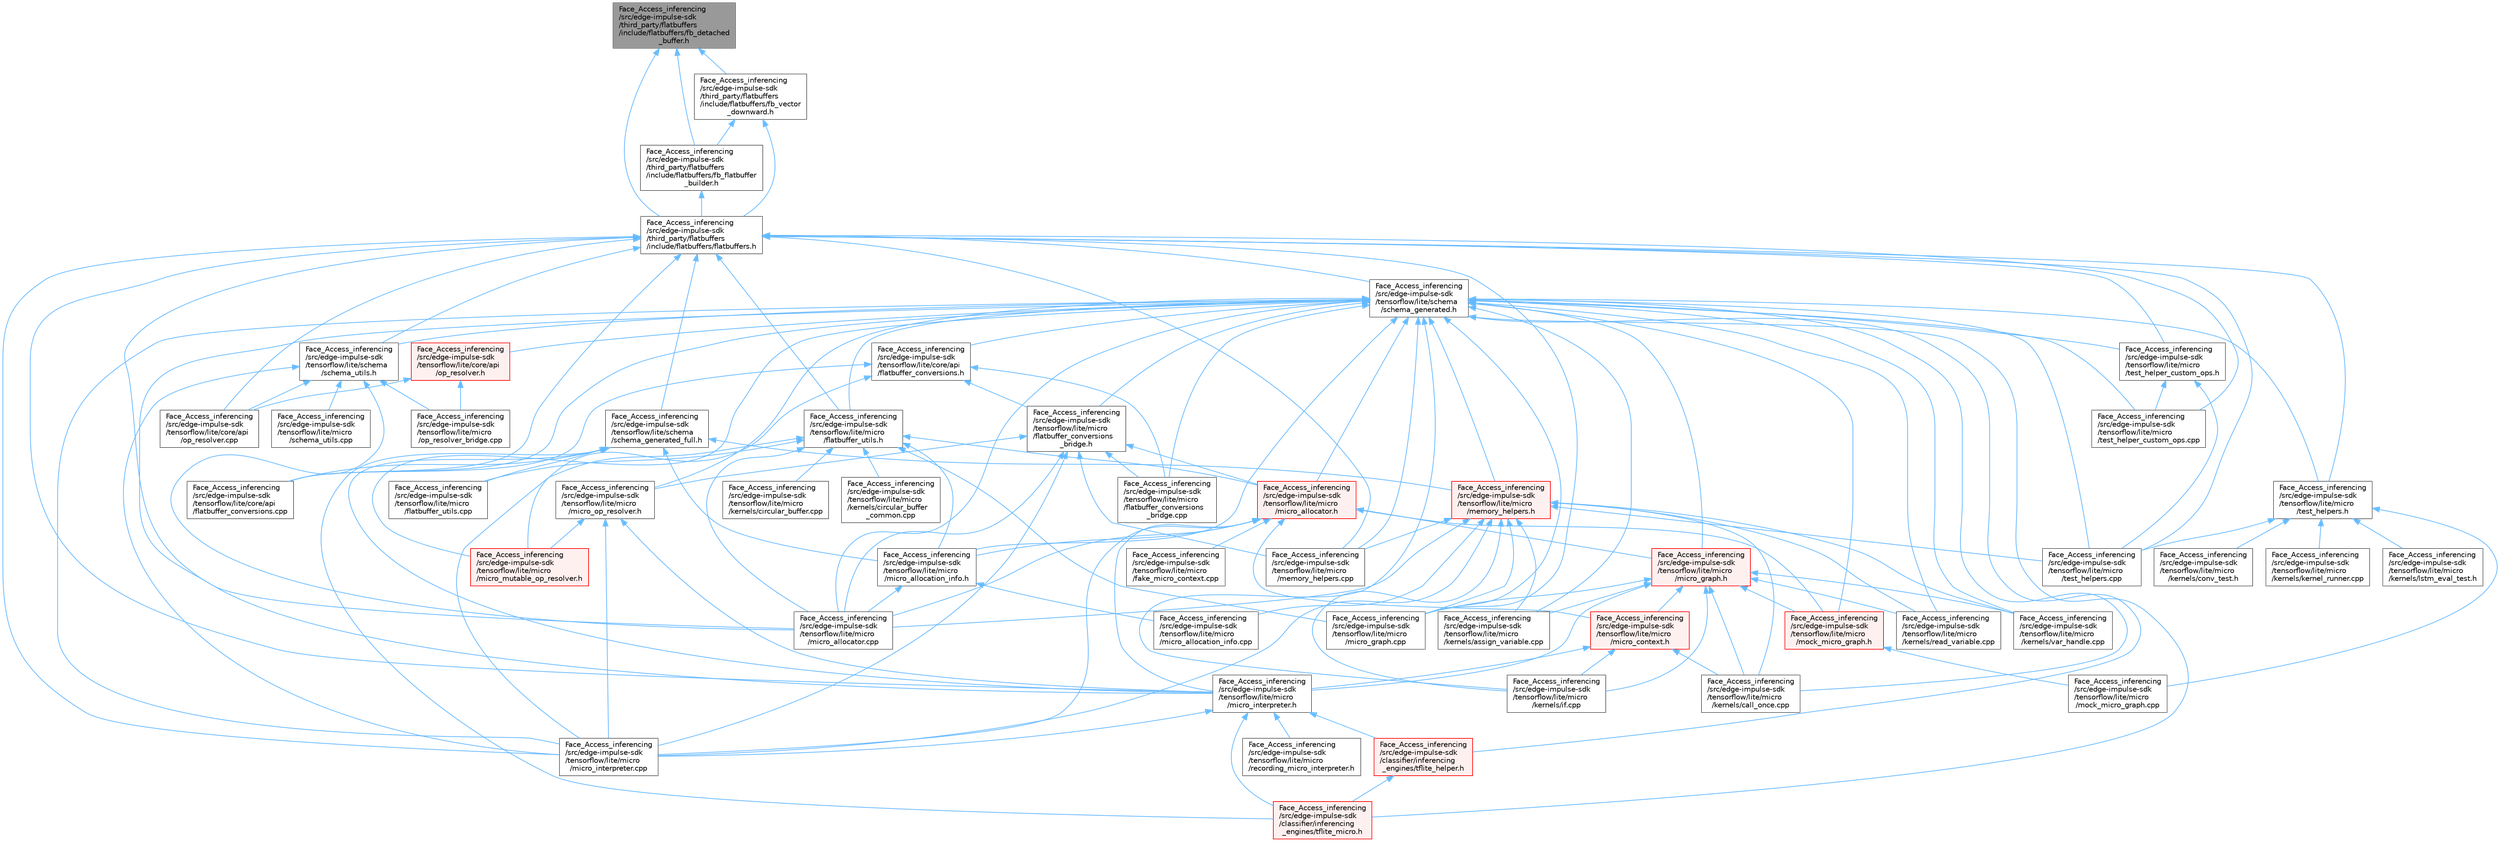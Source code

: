 digraph "Face_Access_inferencing/src/edge-impulse-sdk/third_party/flatbuffers/include/flatbuffers/fb_detached_buffer.h"
{
 // LATEX_PDF_SIZE
  bgcolor="transparent";
  edge [fontname=Helvetica,fontsize=10,labelfontname=Helvetica,labelfontsize=10];
  node [fontname=Helvetica,fontsize=10,shape=box,height=0.2,width=0.4];
  Node1 [id="Node000001",label="Face_Access_inferencing\l/src/edge-impulse-sdk\l/third_party/flatbuffers\l/include/flatbuffers/fb_detached\l_buffer.h",height=0.2,width=0.4,color="gray40", fillcolor="grey60", style="filled", fontcolor="black",tooltip=" "];
  Node1 -> Node2 [id="edge132_Node000001_Node000002",dir="back",color="steelblue1",style="solid",tooltip=" "];
  Node2 [id="Node000002",label="Face_Access_inferencing\l/src/edge-impulse-sdk\l/third_party/flatbuffers\l/include/flatbuffers/fb_flatbuffer\l_builder.h",height=0.2,width=0.4,color="grey40", fillcolor="white", style="filled",URL="$fb__flatbuffer__builder_8h.html",tooltip=" "];
  Node2 -> Node3 [id="edge133_Node000002_Node000003",dir="back",color="steelblue1",style="solid",tooltip=" "];
  Node3 [id="Node000003",label="Face_Access_inferencing\l/src/edge-impulse-sdk\l/third_party/flatbuffers\l/include/flatbuffers/flatbuffers.h",height=0.2,width=0.4,color="grey40", fillcolor="white", style="filled",URL="$_face___access__inferencing_2src_2edge-impulse-sdk_2third__party_2flatbuffers_2include_2flatbuffers_2flatbuffers_8h.html",tooltip=" "];
  Node3 -> Node4 [id="edge134_Node000003_Node000004",dir="back",color="steelblue1",style="solid",tooltip=" "];
  Node4 [id="Node000004",label="Face_Access_inferencing\l/src/edge-impulse-sdk\l/tensorflow/lite/core/api\l/flatbuffer_conversions.cpp",height=0.2,width=0.4,color="grey40", fillcolor="white", style="filled",URL="$_face___access__inferencing_2src_2edge-impulse-sdk_2tensorflow_2lite_2core_2api_2flatbuffer__conversions_8cpp.html",tooltip=" "];
  Node3 -> Node5 [id="edge135_Node000003_Node000005",dir="back",color="steelblue1",style="solid",tooltip=" "];
  Node5 [id="Node000005",label="Face_Access_inferencing\l/src/edge-impulse-sdk\l/tensorflow/lite/core/api\l/op_resolver.cpp",height=0.2,width=0.4,color="grey40", fillcolor="white", style="filled",URL="$_face___access__inferencing_2src_2edge-impulse-sdk_2tensorflow_2lite_2core_2api_2op__resolver_8cpp.html",tooltip=" "];
  Node3 -> Node6 [id="edge136_Node000003_Node000006",dir="back",color="steelblue1",style="solid",tooltip=" "];
  Node6 [id="Node000006",label="Face_Access_inferencing\l/src/edge-impulse-sdk\l/tensorflow/lite/micro\l/flatbuffer_utils.h",height=0.2,width=0.4,color="grey40", fillcolor="white", style="filled",URL="$_face___access__inferencing_2src_2edge-impulse-sdk_2tensorflow_2lite_2micro_2flatbuffer__utils_8h.html",tooltip=" "];
  Node6 -> Node7 [id="edge137_Node000006_Node000007",dir="back",color="steelblue1",style="solid",tooltip=" "];
  Node7 [id="Node000007",label="Face_Access_inferencing\l/src/edge-impulse-sdk\l/tensorflow/lite/micro\l/flatbuffer_utils.cpp",height=0.2,width=0.4,color="grey40", fillcolor="white", style="filled",URL="$_face___access__inferencing_2src_2edge-impulse-sdk_2tensorflow_2lite_2micro_2flatbuffer__utils_8cpp.html",tooltip=" "];
  Node6 -> Node8 [id="edge138_Node000006_Node000008",dir="back",color="steelblue1",style="solid",tooltip=" "];
  Node8 [id="Node000008",label="Face_Access_inferencing\l/src/edge-impulse-sdk\l/tensorflow/lite/micro\l/kernels/circular_buffer.cpp",height=0.2,width=0.4,color="grey40", fillcolor="white", style="filled",URL="$_face___access__inferencing_2src_2edge-impulse-sdk_2tensorflow_2lite_2micro_2kernels_2circular__buffer_8cpp.html",tooltip=" "];
  Node6 -> Node9 [id="edge139_Node000006_Node000009",dir="back",color="steelblue1",style="solid",tooltip=" "];
  Node9 [id="Node000009",label="Face_Access_inferencing\l/src/edge-impulse-sdk\l/tensorflow/lite/micro\l/kernels/circular_buffer\l_common.cpp",height=0.2,width=0.4,color="grey40", fillcolor="white", style="filled",URL="$_face___access__inferencing_2src_2edge-impulse-sdk_2tensorflow_2lite_2micro_2kernels_2circular__buffer__common_8cpp.html",tooltip=" "];
  Node6 -> Node10 [id="edge140_Node000006_Node000010",dir="back",color="steelblue1",style="solid",tooltip=" "];
  Node10 [id="Node000010",label="Face_Access_inferencing\l/src/edge-impulse-sdk\l/tensorflow/lite/micro\l/micro_allocation_info.h",height=0.2,width=0.4,color="grey40", fillcolor="white", style="filled",URL="$_face___access__inferencing_2src_2edge-impulse-sdk_2tensorflow_2lite_2micro_2micro__allocation__info_8h.html",tooltip=" "];
  Node10 -> Node11 [id="edge141_Node000010_Node000011",dir="back",color="steelblue1",style="solid",tooltip=" "];
  Node11 [id="Node000011",label="Face_Access_inferencing\l/src/edge-impulse-sdk\l/tensorflow/lite/micro\l/micro_allocation_info.cpp",height=0.2,width=0.4,color="grey40", fillcolor="white", style="filled",URL="$_face___access__inferencing_2src_2edge-impulse-sdk_2tensorflow_2lite_2micro_2micro__allocation__info_8cpp.html",tooltip=" "];
  Node10 -> Node12 [id="edge142_Node000010_Node000012",dir="back",color="steelblue1",style="solid",tooltip=" "];
  Node12 [id="Node000012",label="Face_Access_inferencing\l/src/edge-impulse-sdk\l/tensorflow/lite/micro\l/micro_allocator.cpp",height=0.2,width=0.4,color="grey40", fillcolor="white", style="filled",URL="$_face___access__inferencing_2src_2edge-impulse-sdk_2tensorflow_2lite_2micro_2micro__allocator_8cpp.html",tooltip=" "];
  Node6 -> Node12 [id="edge143_Node000006_Node000012",dir="back",color="steelblue1",style="solid",tooltip=" "];
  Node6 -> Node13 [id="edge144_Node000006_Node000013",dir="back",color="steelblue1",style="solid",tooltip=" "];
  Node13 [id="Node000013",label="Face_Access_inferencing\l/src/edge-impulse-sdk\l/tensorflow/lite/micro\l/micro_allocator.h",height=0.2,width=0.4,color="red", fillcolor="#FFF0F0", style="filled",URL="$_face___access__inferencing_2src_2edge-impulse-sdk_2tensorflow_2lite_2micro_2micro__allocator_8h.html",tooltip=" "];
  Node13 -> Node14 [id="edge145_Node000013_Node000014",dir="back",color="steelblue1",style="solid",tooltip=" "];
  Node14 [id="Node000014",label="Face_Access_inferencing\l/src/edge-impulse-sdk\l/tensorflow/lite/micro\l/fake_micro_context.cpp",height=0.2,width=0.4,color="grey40", fillcolor="white", style="filled",URL="$_face___access__inferencing_2src_2edge-impulse-sdk_2tensorflow_2lite_2micro_2fake__micro__context_8cpp.html",tooltip=" "];
  Node13 -> Node10 [id="edge146_Node000013_Node000010",dir="back",color="steelblue1",style="solid",tooltip=" "];
  Node13 -> Node12 [id="edge147_Node000013_Node000012",dir="back",color="steelblue1",style="solid",tooltip=" "];
  Node13 -> Node15 [id="edge148_Node000013_Node000015",dir="back",color="steelblue1",style="solid",tooltip=" "];
  Node15 [id="Node000015",label="Face_Access_inferencing\l/src/edge-impulse-sdk\l/tensorflow/lite/micro\l/micro_context.h",height=0.2,width=0.4,color="red", fillcolor="#FFF0F0", style="filled",URL="$_face___access__inferencing_2src_2edge-impulse-sdk_2tensorflow_2lite_2micro_2micro__context_8h.html",tooltip=" "];
  Node15 -> Node22 [id="edge149_Node000015_Node000022",dir="back",color="steelblue1",style="solid",tooltip=" "];
  Node22 [id="Node000022",label="Face_Access_inferencing\l/src/edge-impulse-sdk\l/tensorflow/lite/micro\l/kernels/call_once.cpp",height=0.2,width=0.4,color="grey40", fillcolor="white", style="filled",URL="$_face___access__inferencing_2src_2edge-impulse-sdk_2tensorflow_2lite_2micro_2kernels_2call__once_8cpp.html",tooltip=" "];
  Node15 -> Node24 [id="edge150_Node000015_Node000024",dir="back",color="steelblue1",style="solid",tooltip=" "];
  Node24 [id="Node000024",label="Face_Access_inferencing\l/src/edge-impulse-sdk\l/tensorflow/lite/micro\l/kernels/if.cpp",height=0.2,width=0.4,color="grey40", fillcolor="white", style="filled",URL="$_face___access__inferencing_2src_2edge-impulse-sdk_2tensorflow_2lite_2micro_2kernels_2if_8cpp.html",tooltip=" "];
  Node15 -> Node174 [id="edge151_Node000015_Node000174",dir="back",color="steelblue1",style="solid",tooltip=" "];
  Node174 [id="Node000174",label="Face_Access_inferencing\l/src/edge-impulse-sdk\l/tensorflow/lite/micro\l/micro_interpreter.h",height=0.2,width=0.4,color="grey40", fillcolor="white", style="filled",URL="$_face___access__inferencing_2src_2edge-impulse-sdk_2tensorflow_2lite_2micro_2micro__interpreter_8h.html",tooltip=" "];
  Node174 -> Node92 [id="edge152_Node000174_Node000092",dir="back",color="steelblue1",style="solid",tooltip=" "];
  Node92 [id="Node000092",label="Face_Access_inferencing\l/src/edge-impulse-sdk\l/classifier/inferencing\l_engines/tflite_helper.h",height=0.2,width=0.4,color="red", fillcolor="#FFF0F0", style="filled",URL="$tflite__helper_8h.html",tooltip=" "];
  Node92 -> Node95 [id="edge153_Node000092_Node000095",dir="back",color="steelblue1",style="solid",tooltip=" "];
  Node95 [id="Node000095",label="Face_Access_inferencing\l/src/edge-impulse-sdk\l/classifier/inferencing\l_engines/tflite_micro.h",height=0.2,width=0.4,color="red", fillcolor="#FFF0F0", style="filled",URL="$tflite__micro_8h.html",tooltip=" "];
  Node174 -> Node95 [id="edge154_Node000174_Node000095",dir="back",color="steelblue1",style="solid",tooltip=" "];
  Node174 -> Node175 [id="edge155_Node000174_Node000175",dir="back",color="steelblue1",style="solid",tooltip=" "];
  Node175 [id="Node000175",label="Face_Access_inferencing\l/src/edge-impulse-sdk\l/tensorflow/lite/micro\l/micro_interpreter.cpp",height=0.2,width=0.4,color="grey40", fillcolor="white", style="filled",URL="$_face___access__inferencing_2src_2edge-impulse-sdk_2tensorflow_2lite_2micro_2micro__interpreter_8cpp.html",tooltip=" "];
  Node174 -> Node176 [id="edge156_Node000174_Node000176",dir="back",color="steelblue1",style="solid",tooltip=" "];
  Node176 [id="Node000176",label="Face_Access_inferencing\l/src/edge-impulse-sdk\l/tensorflow/lite/micro\l/recording_micro_interpreter.h",height=0.2,width=0.4,color="grey40", fillcolor="white", style="filled",URL="$_face___access__inferencing_2src_2edge-impulse-sdk_2tensorflow_2lite_2micro_2recording__micro__interpreter_8h.html",tooltip=" "];
  Node13 -> Node177 [id="edge157_Node000013_Node000177",dir="back",color="steelblue1",style="solid",tooltip=" "];
  Node177 [id="Node000177",label="Face_Access_inferencing\l/src/edge-impulse-sdk\l/tensorflow/lite/micro\l/micro_graph.h",height=0.2,width=0.4,color="red", fillcolor="#FFF0F0", style="filled",URL="$_face___access__inferencing_2src_2edge-impulse-sdk_2tensorflow_2lite_2micro_2micro__graph_8h.html",tooltip=" "];
  Node177 -> Node34 [id="edge158_Node000177_Node000034",dir="back",color="steelblue1",style="solid",tooltip=" "];
  Node34 [id="Node000034",label="Face_Access_inferencing\l/src/edge-impulse-sdk\l/tensorflow/lite/micro\l/kernels/assign_variable.cpp",height=0.2,width=0.4,color="grey40", fillcolor="white", style="filled",URL="$_face___access__inferencing_2src_2edge-impulse-sdk_2tensorflow_2lite_2micro_2kernels_2assign__variable_8cpp.html",tooltip=" "];
  Node177 -> Node22 [id="edge159_Node000177_Node000022",dir="back",color="steelblue1",style="solid",tooltip=" "];
  Node177 -> Node24 [id="edge160_Node000177_Node000024",dir="back",color="steelblue1",style="solid",tooltip=" "];
  Node177 -> Node138 [id="edge161_Node000177_Node000138",dir="back",color="steelblue1",style="solid",tooltip=" "];
  Node138 [id="Node000138",label="Face_Access_inferencing\l/src/edge-impulse-sdk\l/tensorflow/lite/micro\l/kernels/read_variable.cpp",height=0.2,width=0.4,color="grey40", fillcolor="white", style="filled",URL="$_face___access__inferencing_2src_2edge-impulse-sdk_2tensorflow_2lite_2micro_2kernels_2read__variable_8cpp.html",tooltip=" "];
  Node177 -> Node169 [id="edge162_Node000177_Node000169",dir="back",color="steelblue1",style="solid",tooltip=" "];
  Node169 [id="Node000169",label="Face_Access_inferencing\l/src/edge-impulse-sdk\l/tensorflow/lite/micro\l/kernels/var_handle.cpp",height=0.2,width=0.4,color="grey40", fillcolor="white", style="filled",URL="$_face___access__inferencing_2src_2edge-impulse-sdk_2tensorflow_2lite_2micro_2kernels_2var__handle_8cpp.html",tooltip=" "];
  Node177 -> Node15 [id="edge163_Node000177_Node000015",dir="back",color="steelblue1",style="solid",tooltip=" "];
  Node177 -> Node178 [id="edge164_Node000177_Node000178",dir="back",color="steelblue1",style="solid",tooltip=" "];
  Node178 [id="Node000178",label="Face_Access_inferencing\l/src/edge-impulse-sdk\l/tensorflow/lite/micro\l/micro_graph.cpp",height=0.2,width=0.4,color="grey40", fillcolor="white", style="filled",URL="$_face___access__inferencing_2src_2edge-impulse-sdk_2tensorflow_2lite_2micro_2micro__graph_8cpp.html",tooltip=" "];
  Node177 -> Node174 [id="edge165_Node000177_Node000174",dir="back",color="steelblue1",style="solid",tooltip=" "];
  Node177 -> Node179 [id="edge166_Node000177_Node000179",dir="back",color="steelblue1",style="solid",tooltip=" "];
  Node179 [id="Node000179",label="Face_Access_inferencing\l/src/edge-impulse-sdk\l/tensorflow/lite/micro\l/mock_micro_graph.h",height=0.2,width=0.4,color="red", fillcolor="#FFF0F0", style="filled",URL="$_face___access__inferencing_2src_2edge-impulse-sdk_2tensorflow_2lite_2micro_2mock__micro__graph_8h.html",tooltip=" "];
  Node179 -> Node133 [id="edge167_Node000179_Node000133",dir="back",color="steelblue1",style="solid",tooltip=" "];
  Node133 [id="Node000133",label="Face_Access_inferencing\l/src/edge-impulse-sdk\l/tensorflow/lite/micro\l/mock_micro_graph.cpp",height=0.2,width=0.4,color="grey40", fillcolor="white", style="filled",URL="$_face___access__inferencing_2src_2edge-impulse-sdk_2tensorflow_2lite_2micro_2mock__micro__graph_8cpp.html",tooltip=" "];
  Node13 -> Node175 [id="edge168_Node000013_Node000175",dir="back",color="steelblue1",style="solid",tooltip=" "];
  Node13 -> Node174 [id="edge169_Node000013_Node000174",dir="back",color="steelblue1",style="solid",tooltip=" "];
  Node13 -> Node179 [id="edge170_Node000013_Node000179",dir="back",color="steelblue1",style="solid",tooltip=" "];
  Node6 -> Node178 [id="edge171_Node000006_Node000178",dir="back",color="steelblue1",style="solid",tooltip=" "];
  Node6 -> Node175 [id="edge172_Node000006_Node000175",dir="back",color="steelblue1",style="solid",tooltip=" "];
  Node3 -> Node184 [id="edge173_Node000003_Node000184",dir="back",color="steelblue1",style="solid",tooltip=" "];
  Node184 [id="Node000184",label="Face_Access_inferencing\l/src/edge-impulse-sdk\l/tensorflow/lite/micro\l/memory_helpers.cpp",height=0.2,width=0.4,color="grey40", fillcolor="white", style="filled",URL="$_face___access__inferencing_2src_2edge-impulse-sdk_2tensorflow_2lite_2micro_2memory__helpers_8cpp.html",tooltip=" "];
  Node3 -> Node12 [id="edge174_Node000003_Node000012",dir="back",color="steelblue1",style="solid",tooltip=" "];
  Node3 -> Node178 [id="edge175_Node000003_Node000178",dir="back",color="steelblue1",style="solid",tooltip=" "];
  Node3 -> Node175 [id="edge176_Node000003_Node000175",dir="back",color="steelblue1",style="solid",tooltip=" "];
  Node3 -> Node174 [id="edge177_Node000003_Node000174",dir="back",color="steelblue1",style="solid",tooltip=" "];
  Node3 -> Node129 [id="edge178_Node000003_Node000129",dir="back",color="steelblue1",style="solid",tooltip=" "];
  Node129 [id="Node000129",label="Face_Access_inferencing\l/src/edge-impulse-sdk\l/tensorflow/lite/micro\l/test_helper_custom_ops.cpp",height=0.2,width=0.4,color="grey40", fillcolor="white", style="filled",URL="$_face___access__inferencing_2src_2edge-impulse-sdk_2tensorflow_2lite_2micro_2test__helper__custom__ops_8cpp.html",tooltip=" "];
  Node3 -> Node130 [id="edge179_Node000003_Node000130",dir="back",color="steelblue1",style="solid",tooltip=" "];
  Node130 [id="Node000130",label="Face_Access_inferencing\l/src/edge-impulse-sdk\l/tensorflow/lite/micro\l/test_helper_custom_ops.h",height=0.2,width=0.4,color="grey40", fillcolor="white", style="filled",URL="$_face___access__inferencing_2src_2edge-impulse-sdk_2tensorflow_2lite_2micro_2test__helper__custom__ops_8h.html",tooltip=" "];
  Node130 -> Node129 [id="edge180_Node000130_Node000129",dir="back",color="steelblue1",style="solid",tooltip=" "];
  Node130 -> Node131 [id="edge181_Node000130_Node000131",dir="back",color="steelblue1",style="solid",tooltip=" "];
  Node131 [id="Node000131",label="Face_Access_inferencing\l/src/edge-impulse-sdk\l/tensorflow/lite/micro\l/test_helpers.cpp",height=0.2,width=0.4,color="grey40", fillcolor="white", style="filled",URL="$_face___access__inferencing_2src_2edge-impulse-sdk_2tensorflow_2lite_2micro_2test__helpers_8cpp.html",tooltip=" "];
  Node3 -> Node131 [id="edge182_Node000003_Node000131",dir="back",color="steelblue1",style="solid",tooltip=" "];
  Node3 -> Node132 [id="edge183_Node000003_Node000132",dir="back",color="steelblue1",style="solid",tooltip=" "];
  Node132 [id="Node000132",label="Face_Access_inferencing\l/src/edge-impulse-sdk\l/tensorflow/lite/micro\l/test_helpers.h",height=0.2,width=0.4,color="grey40", fillcolor="white", style="filled",URL="$_face___access__inferencing_2src_2edge-impulse-sdk_2tensorflow_2lite_2micro_2test__helpers_8h.html",tooltip=" "];
  Node132 -> Node18 [id="edge184_Node000132_Node000018",dir="back",color="steelblue1",style="solid",tooltip=" "];
  Node18 [id="Node000018",label="Face_Access_inferencing\l/src/edge-impulse-sdk\l/tensorflow/lite/micro\l/kernels/conv_test.h",height=0.2,width=0.4,color="grey40", fillcolor="white", style="filled",URL="$_face___access__inferencing_2src_2edge-impulse-sdk_2tensorflow_2lite_2micro_2kernels_2conv__test_8h.html",tooltip=" "];
  Node132 -> Node19 [id="edge185_Node000132_Node000019",dir="back",color="steelblue1",style="solid",tooltip=" "];
  Node19 [id="Node000019",label="Face_Access_inferencing\l/src/edge-impulse-sdk\l/tensorflow/lite/micro\l/kernels/kernel_runner.cpp",height=0.2,width=0.4,color="grey40", fillcolor="white", style="filled",URL="$_face___access__inferencing_2src_2edge-impulse-sdk_2tensorflow_2lite_2micro_2kernels_2kernel__runner_8cpp.html",tooltip=" "];
  Node132 -> Node78 [id="edge186_Node000132_Node000078",dir="back",color="steelblue1",style="solid",tooltip=" "];
  Node78 [id="Node000078",label="Face_Access_inferencing\l/src/edge-impulse-sdk\l/tensorflow/lite/micro\l/kernels/lstm_eval_test.h",height=0.2,width=0.4,color="grey40", fillcolor="white", style="filled",URL="$_face___access__inferencing_2src_2edge-impulse-sdk_2tensorflow_2lite_2micro_2kernels_2lstm__eval__test_8h.html",tooltip=" "];
  Node132 -> Node133 [id="edge187_Node000132_Node000133",dir="back",color="steelblue1",style="solid",tooltip=" "];
  Node132 -> Node131 [id="edge188_Node000132_Node000131",dir="back",color="steelblue1",style="solid",tooltip=" "];
  Node3 -> Node185 [id="edge189_Node000003_Node000185",dir="back",color="steelblue1",style="solid",tooltip=" "];
  Node185 [id="Node000185",label="Face_Access_inferencing\l/src/edge-impulse-sdk\l/tensorflow/lite/schema\l/schema_generated.h",height=0.2,width=0.4,color="grey40", fillcolor="white", style="filled",URL="$_face___access__inferencing_2src_2edge-impulse-sdk_2tensorflow_2lite_2schema_2schema__generated_8h.html",tooltip=" "];
  Node185 -> Node92 [id="edge190_Node000185_Node000092",dir="back",color="steelblue1",style="solid",tooltip=" "];
  Node185 -> Node95 [id="edge191_Node000185_Node000095",dir="back",color="steelblue1",style="solid",tooltip=" "];
  Node185 -> Node4 [id="edge192_Node000185_Node000004",dir="back",color="steelblue1",style="solid",tooltip=" "];
  Node185 -> Node186 [id="edge193_Node000185_Node000186",dir="back",color="steelblue1",style="solid",tooltip=" "];
  Node186 [id="Node000186",label="Face_Access_inferencing\l/src/edge-impulse-sdk\l/tensorflow/lite/core/api\l/flatbuffer_conversions.h",height=0.2,width=0.4,color="grey40", fillcolor="white", style="filled",URL="$_face___access__inferencing_2src_2edge-impulse-sdk_2tensorflow_2lite_2core_2api_2flatbuffer__conversions_8h.html",tooltip=" "];
  Node186 -> Node4 [id="edge194_Node000186_Node000004",dir="back",color="steelblue1",style="solid",tooltip=" "];
  Node186 -> Node187 [id="edge195_Node000186_Node000187",dir="back",color="steelblue1",style="solid",tooltip=" "];
  Node187 [id="Node000187",label="Face_Access_inferencing\l/src/edge-impulse-sdk\l/tensorflow/lite/micro\l/flatbuffer_conversions\l_bridge.cpp",height=0.2,width=0.4,color="grey40", fillcolor="white", style="filled",URL="$_face___access__inferencing_2src_2edge-impulse-sdk_2tensorflow_2lite_2micro_2flatbuffer__conversions__bridge_8cpp.html",tooltip=" "];
  Node186 -> Node188 [id="edge196_Node000186_Node000188",dir="back",color="steelblue1",style="solid",tooltip=" "];
  Node188 [id="Node000188",label="Face_Access_inferencing\l/src/edge-impulse-sdk\l/tensorflow/lite/micro\l/flatbuffer_conversions\l_bridge.h",height=0.2,width=0.4,color="grey40", fillcolor="white", style="filled",URL="$_face___access__inferencing_2src_2edge-impulse-sdk_2tensorflow_2lite_2micro_2flatbuffer__conversions__bridge_8h.html",tooltip=" "];
  Node188 -> Node187 [id="edge197_Node000188_Node000187",dir="back",color="steelblue1",style="solid",tooltip=" "];
  Node188 -> Node184 [id="edge198_Node000188_Node000184",dir="back",color="steelblue1",style="solid",tooltip=" "];
  Node188 -> Node12 [id="edge199_Node000188_Node000012",dir="back",color="steelblue1",style="solid",tooltip=" "];
  Node188 -> Node13 [id="edge200_Node000188_Node000013",dir="back",color="steelblue1",style="solid",tooltip=" "];
  Node188 -> Node175 [id="edge201_Node000188_Node000175",dir="back",color="steelblue1",style="solid",tooltip=" "];
  Node188 -> Node189 [id="edge202_Node000188_Node000189",dir="back",color="steelblue1",style="solid",tooltip=" "];
  Node189 [id="Node000189",label="Face_Access_inferencing\l/src/edge-impulse-sdk\l/tensorflow/lite/micro\l/micro_op_resolver.h",height=0.2,width=0.4,color="grey40", fillcolor="white", style="filled",URL="$_face___access__inferencing_2src_2edge-impulse-sdk_2tensorflow_2lite_2micro_2micro__op__resolver_8h.html",tooltip=" "];
  Node189 -> Node175 [id="edge203_Node000189_Node000175",dir="back",color="steelblue1",style="solid",tooltip=" "];
  Node189 -> Node174 [id="edge204_Node000189_Node000174",dir="back",color="steelblue1",style="solid",tooltip=" "];
  Node189 -> Node90 [id="edge205_Node000189_Node000090",dir="back",color="steelblue1",style="solid",tooltip=" "];
  Node90 [id="Node000090",label="Face_Access_inferencing\l/src/edge-impulse-sdk\l/tensorflow/lite/micro\l/micro_mutable_op_resolver.h",height=0.2,width=0.4,color="red", fillcolor="#FFF0F0", style="filled",URL="$_face___access__inferencing_2src_2edge-impulse-sdk_2tensorflow_2lite_2micro_2micro__mutable__op__resolver_8h.html",tooltip=" "];
  Node186 -> Node90 [id="edge206_Node000186_Node000090",dir="back",color="steelblue1",style="solid",tooltip=" "];
  Node185 -> Node190 [id="edge207_Node000185_Node000190",dir="back",color="steelblue1",style="solid",tooltip=" "];
  Node190 [id="Node000190",label="Face_Access_inferencing\l/src/edge-impulse-sdk\l/tensorflow/lite/core/api\l/op_resolver.h",height=0.2,width=0.4,color="red", fillcolor="#FFF0F0", style="filled",URL="$_face___access__inferencing_2src_2edge-impulse-sdk_2tensorflow_2lite_2core_2api_2op__resolver_8h.html",tooltip=" "];
  Node190 -> Node5 [id="edge208_Node000190_Node000005",dir="back",color="steelblue1",style="solid",tooltip=" "];
  Node190 -> Node191 [id="edge209_Node000190_Node000191",dir="back",color="steelblue1",style="solid",tooltip=" "];
  Node191 [id="Node000191",label="Face_Access_inferencing\l/src/edge-impulse-sdk\l/tensorflow/lite/micro\l/op_resolver_bridge.cpp",height=0.2,width=0.4,color="grey40", fillcolor="white", style="filled",URL="$_face___access__inferencing_2src_2edge-impulse-sdk_2tensorflow_2lite_2micro_2op__resolver__bridge_8cpp.html",tooltip=" "];
  Node185 -> Node187 [id="edge210_Node000185_Node000187",dir="back",color="steelblue1",style="solid",tooltip=" "];
  Node185 -> Node188 [id="edge211_Node000185_Node000188",dir="back",color="steelblue1",style="solid",tooltip=" "];
  Node185 -> Node6 [id="edge212_Node000185_Node000006",dir="back",color="steelblue1",style="solid",tooltip=" "];
  Node185 -> Node34 [id="edge213_Node000185_Node000034",dir="back",color="steelblue1",style="solid",tooltip=" "];
  Node185 -> Node22 [id="edge214_Node000185_Node000022",dir="back",color="steelblue1",style="solid",tooltip=" "];
  Node185 -> Node24 [id="edge215_Node000185_Node000024",dir="back",color="steelblue1",style="solid",tooltip=" "];
  Node185 -> Node138 [id="edge216_Node000185_Node000138",dir="back",color="steelblue1",style="solid",tooltip=" "];
  Node185 -> Node169 [id="edge217_Node000185_Node000169",dir="back",color="steelblue1",style="solid",tooltip=" "];
  Node185 -> Node184 [id="edge218_Node000185_Node000184",dir="back",color="steelblue1",style="solid",tooltip=" "];
  Node185 -> Node193 [id="edge219_Node000185_Node000193",dir="back",color="steelblue1",style="solid",tooltip=" "];
  Node193 [id="Node000193",label="Face_Access_inferencing\l/src/edge-impulse-sdk\l/tensorflow/lite/micro\l/memory_helpers.h",height=0.2,width=0.4,color="red", fillcolor="#FFF0F0", style="filled",URL="$_face___access__inferencing_2src_2edge-impulse-sdk_2tensorflow_2lite_2micro_2memory__helpers_8h.html",tooltip=" "];
  Node193 -> Node34 [id="edge220_Node000193_Node000034",dir="back",color="steelblue1",style="solid",tooltip=" "];
  Node193 -> Node22 [id="edge221_Node000193_Node000022",dir="back",color="steelblue1",style="solid",tooltip=" "];
  Node193 -> Node24 [id="edge222_Node000193_Node000024",dir="back",color="steelblue1",style="solid",tooltip=" "];
  Node193 -> Node138 [id="edge223_Node000193_Node000138",dir="back",color="steelblue1",style="solid",tooltip=" "];
  Node193 -> Node169 [id="edge224_Node000193_Node000169",dir="back",color="steelblue1",style="solid",tooltip=" "];
  Node193 -> Node184 [id="edge225_Node000193_Node000184",dir="back",color="steelblue1",style="solid",tooltip=" "];
  Node193 -> Node11 [id="edge226_Node000193_Node000011",dir="back",color="steelblue1",style="solid",tooltip=" "];
  Node193 -> Node12 [id="edge227_Node000193_Node000012",dir="back",color="steelblue1",style="solid",tooltip=" "];
  Node193 -> Node178 [id="edge228_Node000193_Node000178",dir="back",color="steelblue1",style="solid",tooltip=" "];
  Node193 -> Node175 [id="edge229_Node000193_Node000175",dir="back",color="steelblue1",style="solid",tooltip=" "];
  Node193 -> Node131 [id="edge230_Node000193_Node000131",dir="back",color="steelblue1",style="solid",tooltip=" "];
  Node185 -> Node10 [id="edge231_Node000185_Node000010",dir="back",color="steelblue1",style="solid",tooltip=" "];
  Node185 -> Node12 [id="edge232_Node000185_Node000012",dir="back",color="steelblue1",style="solid",tooltip=" "];
  Node185 -> Node13 [id="edge233_Node000185_Node000013",dir="back",color="steelblue1",style="solid",tooltip=" "];
  Node185 -> Node178 [id="edge234_Node000185_Node000178",dir="back",color="steelblue1",style="solid",tooltip=" "];
  Node185 -> Node177 [id="edge235_Node000185_Node000177",dir="back",color="steelblue1",style="solid",tooltip=" "];
  Node185 -> Node175 [id="edge236_Node000185_Node000175",dir="back",color="steelblue1",style="solid",tooltip=" "];
  Node185 -> Node174 [id="edge237_Node000185_Node000174",dir="back",color="steelblue1",style="solid",tooltip=" "];
  Node185 -> Node90 [id="edge238_Node000185_Node000090",dir="back",color="steelblue1",style="solid",tooltip=" "];
  Node185 -> Node189 [id="edge239_Node000185_Node000189",dir="back",color="steelblue1",style="solid",tooltip=" "];
  Node185 -> Node179 [id="edge240_Node000185_Node000179",dir="back",color="steelblue1",style="solid",tooltip=" "];
  Node185 -> Node129 [id="edge241_Node000185_Node000129",dir="back",color="steelblue1",style="solid",tooltip=" "];
  Node185 -> Node130 [id="edge242_Node000185_Node000130",dir="back",color="steelblue1",style="solid",tooltip=" "];
  Node185 -> Node131 [id="edge243_Node000185_Node000131",dir="back",color="steelblue1",style="solid",tooltip=" "];
  Node185 -> Node132 [id="edge244_Node000185_Node000132",dir="back",color="steelblue1",style="solid",tooltip=" "];
  Node185 -> Node198 [id="edge245_Node000185_Node000198",dir="back",color="steelblue1",style="solid",tooltip=" "];
  Node198 [id="Node000198",label="Face_Access_inferencing\l/src/edge-impulse-sdk\l/tensorflow/lite/schema\l/schema_utils.h",height=0.2,width=0.4,color="grey40", fillcolor="white", style="filled",URL="$_face___access__inferencing_2src_2edge-impulse-sdk_2tensorflow_2lite_2schema_2schema__utils_8h.html",tooltip=" "];
  Node198 -> Node5 [id="edge246_Node000198_Node000005",dir="back",color="steelblue1",style="solid",tooltip=" "];
  Node198 -> Node12 [id="edge247_Node000198_Node000012",dir="back",color="steelblue1",style="solid",tooltip=" "];
  Node198 -> Node175 [id="edge248_Node000198_Node000175",dir="back",color="steelblue1",style="solid",tooltip=" "];
  Node198 -> Node191 [id="edge249_Node000198_Node000191",dir="back",color="steelblue1",style="solid",tooltip=" "];
  Node198 -> Node199 [id="edge250_Node000198_Node000199",dir="back",color="steelblue1",style="solid",tooltip=" "];
  Node199 [id="Node000199",label="Face_Access_inferencing\l/src/edge-impulse-sdk\l/tensorflow/lite/micro\l/schema_utils.cpp",height=0.2,width=0.4,color="grey40", fillcolor="white", style="filled",URL="$_face___access__inferencing_2src_2edge-impulse-sdk_2tensorflow_2lite_2micro_2schema__utils_8cpp.html",tooltip=" "];
  Node3 -> Node200 [id="edge251_Node000003_Node000200",dir="back",color="steelblue1",style="solid",tooltip=" "];
  Node200 [id="Node000200",label="Face_Access_inferencing\l/src/edge-impulse-sdk\l/tensorflow/lite/schema\l/schema_generated_full.h",height=0.2,width=0.4,color="grey40", fillcolor="white", style="filled",URL="$schema__generated__full_8h.html",tooltip=" "];
  Node200 -> Node95 [id="edge252_Node000200_Node000095",dir="back",color="steelblue1",style="solid",tooltip=" "];
  Node200 -> Node4 [id="edge253_Node000200_Node000004",dir="back",color="steelblue1",style="solid",tooltip=" "];
  Node200 -> Node7 [id="edge254_Node000200_Node000007",dir="back",color="steelblue1",style="solid",tooltip=" "];
  Node200 -> Node193 [id="edge255_Node000200_Node000193",dir="back",color="steelblue1",style="solid",tooltip=" "];
  Node200 -> Node10 [id="edge256_Node000200_Node000010",dir="back",color="steelblue1",style="solid",tooltip=" "];
  Node200 -> Node174 [id="edge257_Node000200_Node000174",dir="back",color="steelblue1",style="solid",tooltip=" "];
  Node3 -> Node198 [id="edge258_Node000003_Node000198",dir="back",color="steelblue1",style="solid",tooltip=" "];
  Node1 -> Node201 [id="edge259_Node000001_Node000201",dir="back",color="steelblue1",style="solid",tooltip=" "];
  Node201 [id="Node000201",label="Face_Access_inferencing\l/src/edge-impulse-sdk\l/third_party/flatbuffers\l/include/flatbuffers/fb_vector\l_downward.h",height=0.2,width=0.4,color="grey40", fillcolor="white", style="filled",URL="$fb__vector__downward_8h.html",tooltip=" "];
  Node201 -> Node2 [id="edge260_Node000201_Node000002",dir="back",color="steelblue1",style="solid",tooltip=" "];
  Node201 -> Node3 [id="edge261_Node000201_Node000003",dir="back",color="steelblue1",style="solid",tooltip=" "];
  Node1 -> Node3 [id="edge262_Node000001_Node000003",dir="back",color="steelblue1",style="solid",tooltip=" "];
}
